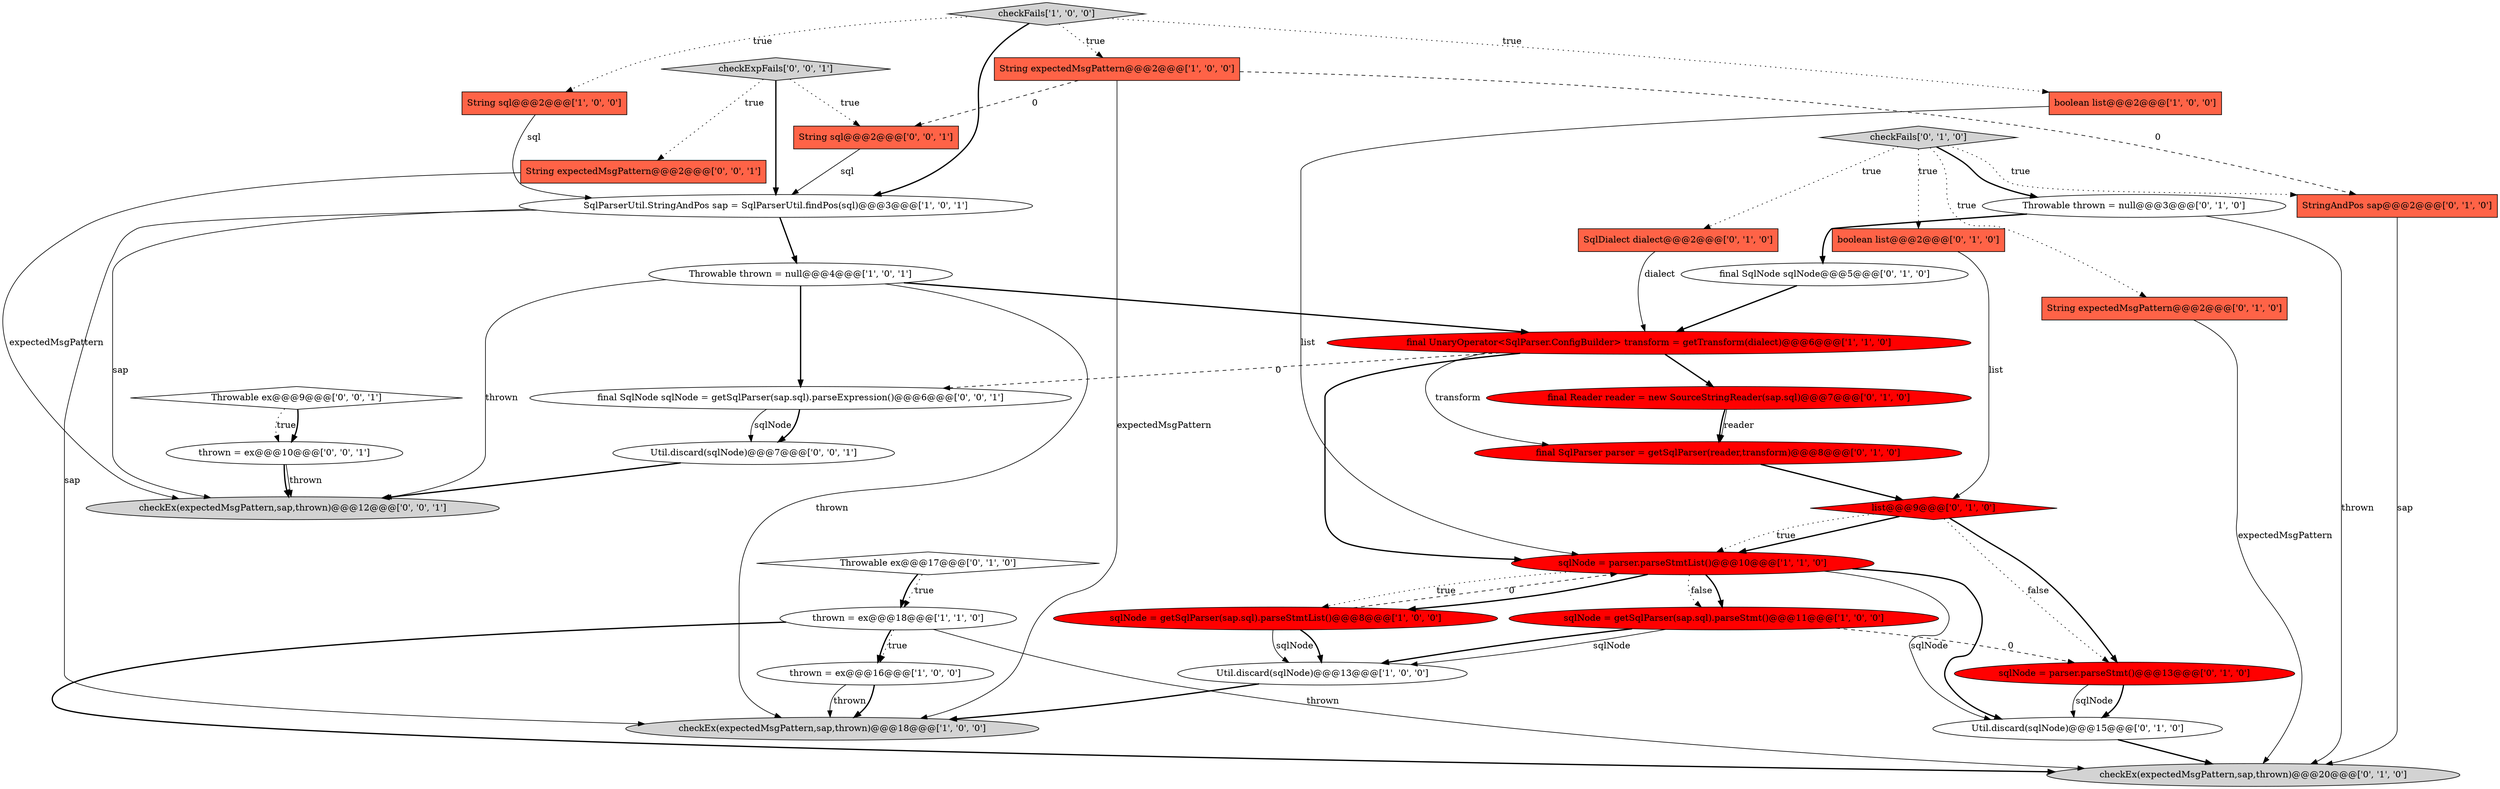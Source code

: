 digraph {
12 [style = filled, label = "SqlParserUtil.StringAndPos sap = SqlParserUtil.findPos(sql)@@@3@@@['1', '0', '1']", fillcolor = white, shape = ellipse image = "AAA0AAABBB1BBB"];
28 [style = filled, label = "thrown = ex@@@10@@@['0', '0', '1']", fillcolor = white, shape = ellipse image = "AAA0AAABBB3BBB"];
26 [style = filled, label = "StringAndPos sap@@@2@@@['0', '1', '0']", fillcolor = tomato, shape = box image = "AAA1AAABBB2BBB"];
29 [style = filled, label = "Util.discard(sqlNode)@@@7@@@['0', '0', '1']", fillcolor = white, shape = ellipse image = "AAA0AAABBB3BBB"];
27 [style = filled, label = "checkFails['0', '1', '0']", fillcolor = lightgray, shape = diamond image = "AAA0AAABBB2BBB"];
6 [style = filled, label = "Throwable thrown = null@@@4@@@['1', '0', '1']", fillcolor = white, shape = ellipse image = "AAA0AAABBB1BBB"];
23 [style = filled, label = "sqlNode = parser.parseStmt()@@@13@@@['0', '1', '0']", fillcolor = red, shape = ellipse image = "AAA1AAABBB2BBB"];
34 [style = filled, label = "String expectedMsgPattern@@@2@@@['0', '0', '1']", fillcolor = tomato, shape = box image = "AAA0AAABBB3BBB"];
10 [style = filled, label = "sqlNode = getSqlParser(sap.sql).parseStmt()@@@11@@@['1', '0', '0']", fillcolor = red, shape = ellipse image = "AAA1AAABBB1BBB"];
7 [style = filled, label = "String expectedMsgPattern@@@2@@@['1', '0', '0']", fillcolor = tomato, shape = box image = "AAA1AAABBB1BBB"];
21 [style = filled, label = "checkEx(expectedMsgPattern,sap,thrown)@@@20@@@['0', '1', '0']", fillcolor = lightgray, shape = ellipse image = "AAA0AAABBB2BBB"];
30 [style = filled, label = "checkExpFails['0', '0', '1']", fillcolor = lightgray, shape = diamond image = "AAA0AAABBB3BBB"];
3 [style = filled, label = "checkEx(expectedMsgPattern,sap,thrown)@@@18@@@['1', '0', '0']", fillcolor = lightgray, shape = ellipse image = "AAA0AAABBB1BBB"];
31 [style = filled, label = "final SqlNode sqlNode = getSqlParser(sap.sql).parseExpression()@@@6@@@['0', '0', '1']", fillcolor = white, shape = ellipse image = "AAA0AAABBB3BBB"];
35 [style = filled, label = "String sql@@@2@@@['0', '0', '1']", fillcolor = tomato, shape = box image = "AAA0AAABBB3BBB"];
2 [style = filled, label = "String sql@@@2@@@['1', '0', '0']", fillcolor = tomato, shape = box image = "AAA0AAABBB1BBB"];
11 [style = filled, label = "thrown = ex@@@18@@@['1', '1', '0']", fillcolor = white, shape = ellipse image = "AAA0AAABBB1BBB"];
14 [style = filled, label = "boolean list@@@2@@@['0', '1', '0']", fillcolor = tomato, shape = box image = "AAA0AAABBB2BBB"];
25 [style = filled, label = "Throwable ex@@@17@@@['0', '1', '0']", fillcolor = white, shape = diamond image = "AAA0AAABBB2BBB"];
16 [style = filled, label = "SqlDialect dialect@@@2@@@['0', '1', '0']", fillcolor = tomato, shape = box image = "AAA0AAABBB2BBB"];
22 [style = filled, label = "final SqlParser parser = getSqlParser(reader,transform)@@@8@@@['0', '1', '0']", fillcolor = red, shape = ellipse image = "AAA1AAABBB2BBB"];
24 [style = filled, label = "Util.discard(sqlNode)@@@15@@@['0', '1', '0']", fillcolor = white, shape = ellipse image = "AAA0AAABBB2BBB"];
32 [style = filled, label = "Throwable ex@@@9@@@['0', '0', '1']", fillcolor = white, shape = diamond image = "AAA0AAABBB3BBB"];
0 [style = filled, label = "final UnaryOperator<SqlParser.ConfigBuilder> transform = getTransform(dialect)@@@6@@@['1', '1', '0']", fillcolor = red, shape = ellipse image = "AAA1AAABBB1BBB"];
5 [style = filled, label = "boolean list@@@2@@@['1', '0', '0']", fillcolor = tomato, shape = box image = "AAA0AAABBB1BBB"];
15 [style = filled, label = "String expectedMsgPattern@@@2@@@['0', '1', '0']", fillcolor = tomato, shape = box image = "AAA0AAABBB2BBB"];
4 [style = filled, label = "sqlNode = parser.parseStmtList()@@@10@@@['1', '1', '0']", fillcolor = red, shape = ellipse image = "AAA1AAABBB1BBB"];
19 [style = filled, label = "final Reader reader = new SourceStringReader(sap.sql)@@@7@@@['0', '1', '0']", fillcolor = red, shape = ellipse image = "AAA1AAABBB2BBB"];
33 [style = filled, label = "checkEx(expectedMsgPattern,sap,thrown)@@@12@@@['0', '0', '1']", fillcolor = lightgray, shape = ellipse image = "AAA0AAABBB3BBB"];
13 [style = filled, label = "thrown = ex@@@16@@@['1', '0', '0']", fillcolor = white, shape = ellipse image = "AAA0AAABBB1BBB"];
20 [style = filled, label = "list@@@9@@@['0', '1', '0']", fillcolor = red, shape = diamond image = "AAA1AAABBB2BBB"];
17 [style = filled, label = "final SqlNode sqlNode@@@5@@@['0', '1', '0']", fillcolor = white, shape = ellipse image = "AAA0AAABBB2BBB"];
8 [style = filled, label = "checkFails['1', '0', '0']", fillcolor = lightgray, shape = diamond image = "AAA0AAABBB1BBB"];
1 [style = filled, label = "Util.discard(sqlNode)@@@13@@@['1', '0', '0']", fillcolor = white, shape = ellipse image = "AAA0AAABBB1BBB"];
18 [style = filled, label = "Throwable thrown = null@@@3@@@['0', '1', '0']", fillcolor = white, shape = ellipse image = "AAA0AAABBB2BBB"];
9 [style = filled, label = "sqlNode = getSqlParser(sap.sql).parseStmtList()@@@8@@@['1', '0', '0']", fillcolor = red, shape = ellipse image = "AAA1AAABBB1BBB"];
4->9 [style = bold, label=""];
4->10 [style = bold, label=""];
27->18 [style = bold, label=""];
19->22 [style = solid, label="reader"];
27->14 [style = dotted, label="true"];
32->28 [style = dotted, label="true"];
13->3 [style = solid, label="thrown"];
4->24 [style = bold, label=""];
14->20 [style = solid, label="list"];
15->21 [style = solid, label="expectedMsgPattern"];
9->4 [style = dashed, label="0"];
0->19 [style = bold, label=""];
5->4 [style = solid, label="list"];
8->2 [style = dotted, label="true"];
27->26 [style = dotted, label="true"];
26->21 [style = solid, label="sap"];
11->21 [style = bold, label=""];
31->29 [style = solid, label="sqlNode"];
1->3 [style = bold, label=""];
18->17 [style = bold, label=""];
8->7 [style = dotted, label="true"];
31->29 [style = bold, label=""];
6->0 [style = bold, label=""];
4->24 [style = solid, label="sqlNode"];
28->33 [style = solid, label="thrown"];
11->13 [style = dotted, label="true"];
27->15 [style = dotted, label="true"];
7->3 [style = solid, label="expectedMsgPattern"];
11->21 [style = solid, label="thrown"];
20->23 [style = dotted, label="false"];
12->6 [style = bold, label=""];
30->34 [style = dotted, label="true"];
18->21 [style = solid, label="thrown"];
25->11 [style = dotted, label="true"];
35->12 [style = solid, label="sql"];
20->4 [style = bold, label=""];
12->33 [style = solid, label="sap"];
23->24 [style = bold, label=""];
29->33 [style = bold, label=""];
9->1 [style = solid, label="sqlNode"];
0->22 [style = solid, label="transform"];
17->0 [style = bold, label=""];
6->31 [style = bold, label=""];
20->23 [style = bold, label=""];
13->3 [style = bold, label=""];
22->20 [style = bold, label=""];
24->21 [style = bold, label=""];
16->0 [style = solid, label="dialect"];
0->4 [style = bold, label=""];
25->11 [style = bold, label=""];
28->33 [style = bold, label=""];
8->5 [style = dotted, label="true"];
34->33 [style = solid, label="expectedMsgPattern"];
6->33 [style = solid, label="thrown"];
10->1 [style = solid, label="sqlNode"];
6->3 [style = solid, label="thrown"];
11->13 [style = bold, label=""];
20->4 [style = dotted, label="true"];
30->35 [style = dotted, label="true"];
7->35 [style = dashed, label="0"];
2->12 [style = solid, label="sql"];
0->31 [style = dashed, label="0"];
30->12 [style = bold, label=""];
4->9 [style = dotted, label="true"];
9->1 [style = bold, label=""];
7->26 [style = dashed, label="0"];
10->1 [style = bold, label=""];
12->3 [style = solid, label="sap"];
4->10 [style = dotted, label="false"];
19->22 [style = bold, label=""];
32->28 [style = bold, label=""];
10->23 [style = dashed, label="0"];
8->12 [style = bold, label=""];
23->24 [style = solid, label="sqlNode"];
27->16 [style = dotted, label="true"];
}
